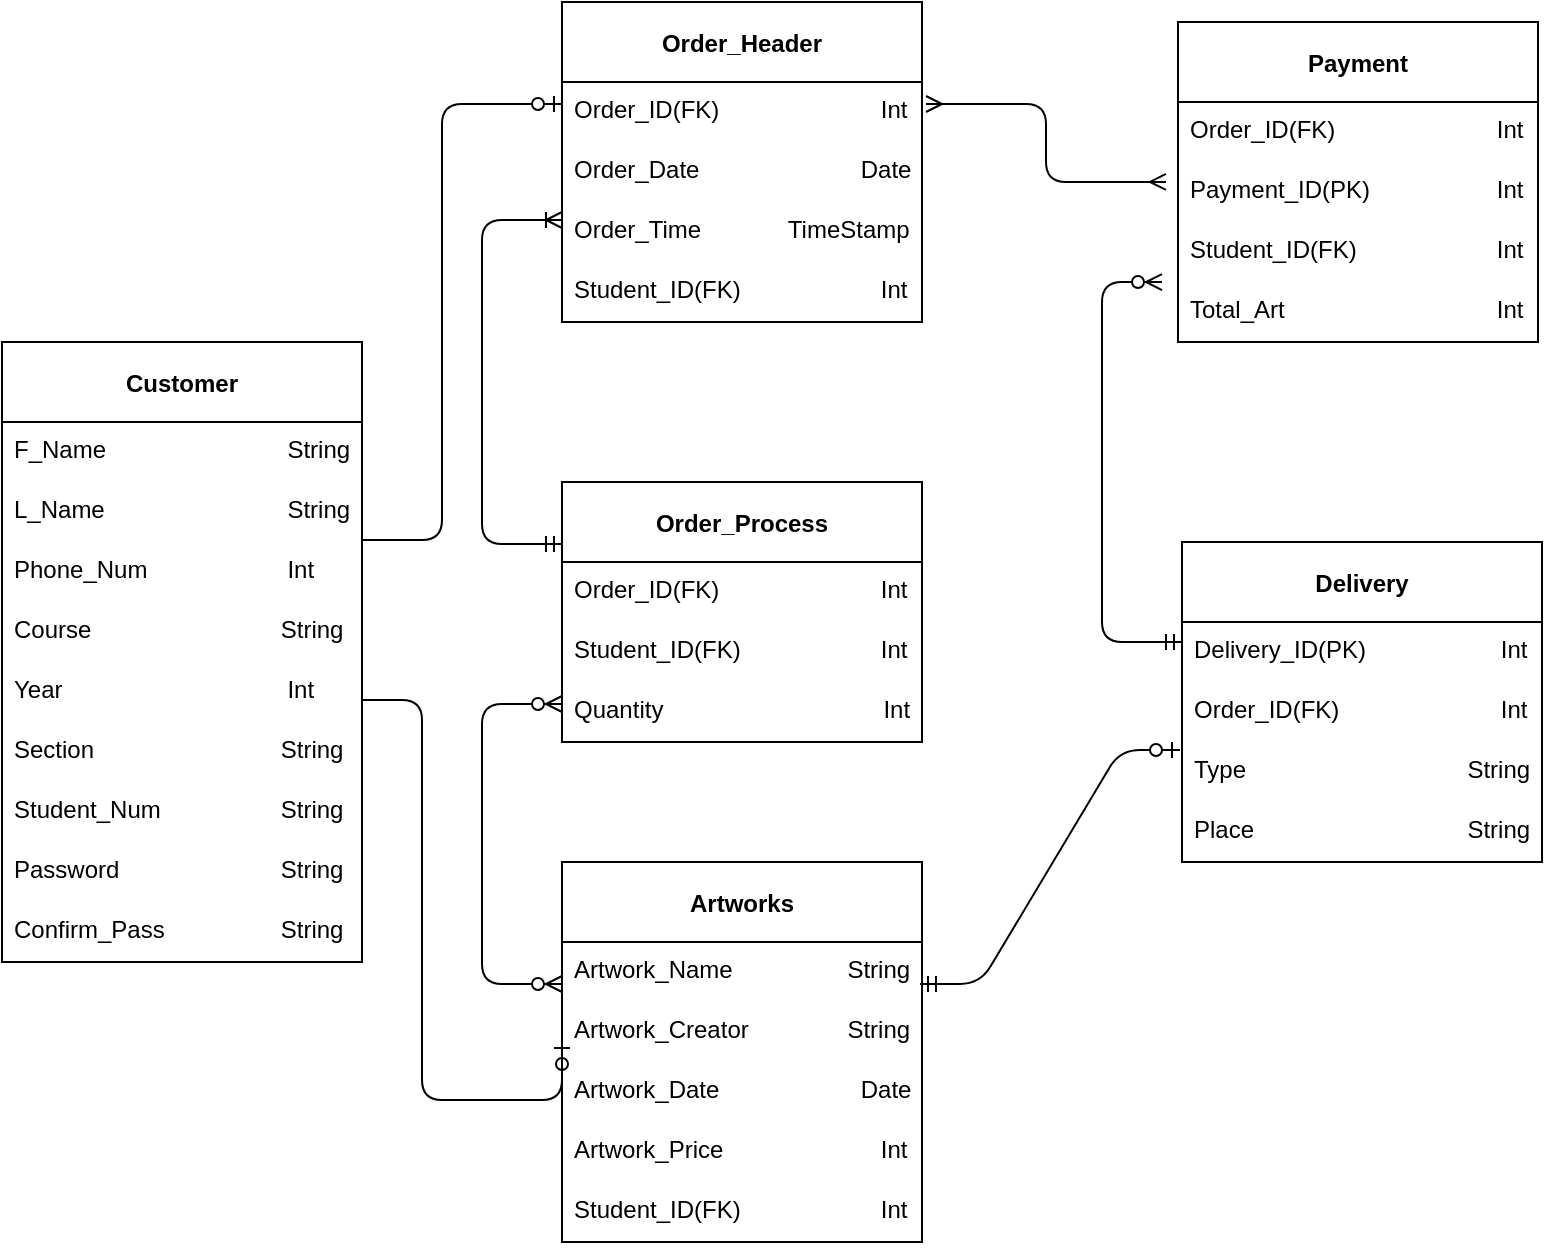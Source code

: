 <mxfile version="26.1.1">
  <diagram name="Page-1" id="e56a1550-8fbb-45ad-956c-1786394a9013">
    <mxGraphModel dx="1176" dy="757" grid="1" gridSize="10" guides="1" tooltips="1" connect="1" arrows="1" fold="1" page="1" pageScale="1" pageWidth="1100" pageHeight="850" background="none" math="0" shadow="0">
      <root>
        <mxCell id="0" />
        <mxCell id="1" parent="0" />
        <mxCell id="2e49270ec7c68f3f-55" value="" style="edgeStyle=orthogonalEdgeStyle;html=1;endArrow=ERoneToMany;startArrow=ERmandOne;labelBackgroundColor=none;fontFamily=Verdana;fontSize=14;entryX=0;entryY=0.5;exitX=0;exitY=0.5;" parent="1" edge="1">
          <mxGeometry width="100" height="100" relative="1" as="geometry">
            <mxPoint x="290.0" y="401" as="sourcePoint" />
            <mxPoint x="290.0" y="239" as="targetPoint" />
            <Array as="points">
              <mxPoint x="250" y="401" />
              <mxPoint x="250" y="239" />
            </Array>
          </mxGeometry>
        </mxCell>
        <mxCell id="2e49270ec7c68f3f-56" value="" style="edgeStyle=orthogonalEdgeStyle;html=1;endArrow=ERzeroToMany;endFill=1;startArrow=ERzeroToMany;labelBackgroundColor=none;fontFamily=Verdana;fontSize=14;entryX=0;entryY=0.5;exitX=0;exitY=0.5;" parent="1" edge="1">
          <mxGeometry width="100" height="100" relative="1" as="geometry">
            <mxPoint x="290.0" y="621" as="sourcePoint" />
            <mxPoint x="290.0" y="481" as="targetPoint" />
            <Array as="points">
              <mxPoint x="250" y="621" />
              <mxPoint x="250" y="481" />
            </Array>
          </mxGeometry>
        </mxCell>
        <mxCell id="2e49270ec7c68f3f-57" value="" style="edgeStyle=orthogonalEdgeStyle;html=1;endArrow=ERmany;startArrow=ERmany;labelBackgroundColor=none;fontFamily=Verdana;fontSize=14;entryX=1;entryY=0.5;exitX=0;exitY=0.383;exitPerimeter=0;" parent="1" edge="1">
          <mxGeometry width="100" height="100" relative="1" as="geometry">
            <mxPoint x="592.0" y="219.958" as="sourcePoint" />
            <mxPoint x="472.0" y="181.0" as="targetPoint" />
            <Array as="points">
              <mxPoint x="532" y="220" />
              <mxPoint x="532" y="181" />
            </Array>
          </mxGeometry>
        </mxCell>
        <mxCell id="2e49270ec7c68f3f-58" value="" style="edgeStyle=orthogonalEdgeStyle;html=1;endArrow=ERzeroToMany;startArrow=ERmandOne;labelBackgroundColor=none;fontFamily=Verdana;fontSize=14;entryX=0;entryY=0.308;entryPerimeter=0;exitX=0;exitY=0.5;" parent="1" edge="1">
          <mxGeometry width="100" height="100" relative="1" as="geometry">
            <mxPoint x="600.0" y="450" as="sourcePoint" />
            <mxPoint x="590.0" y="270.008" as="targetPoint" />
            <Array as="points">
              <mxPoint x="560" y="450" />
              <mxPoint x="560" y="270" />
            </Array>
          </mxGeometry>
        </mxCell>
        <mxCell id="2e49270ec7c68f3f-60" value="" style="edgeStyle=entityRelationEdgeStyle;html=1;endArrow=ERzeroToOne;startArrow=ERmandOne;labelBackgroundColor=none;fontFamily=Verdana;fontSize=14;exitX=1;exitY=0.5;entryX=0;entryY=0.5;" parent="1" edge="1">
          <mxGeometry width="100" height="100" relative="1" as="geometry">
            <mxPoint x="469.0" y="621" as="sourcePoint" />
            <mxPoint x="599.0" y="504" as="targetPoint" />
          </mxGeometry>
        </mxCell>
        <mxCell id="2e49270ec7c68f3f-91" value="" style="edgeStyle=orthogonalEdgeStyle;html=1;endArrow=ERzeroToOne;endFill=1;labelBackgroundColor=none;fontFamily=Verdana;fontSize=14;entryX=0;entryY=0.5;exitX=1;exitY=0.5;" parent="1" edge="1">
          <mxGeometry width="100" height="100" relative="1" as="geometry">
            <mxPoint x="190" y="399" as="sourcePoint" />
            <mxPoint x="290.0" y="181.0" as="targetPoint" />
            <Array as="points">
              <mxPoint x="230" y="399" />
              <mxPoint x="230" y="181" />
            </Array>
          </mxGeometry>
        </mxCell>
        <mxCell id="2e49270ec7c68f3f-92" value="" style="edgeStyle=orthogonalEdgeStyle;html=1;endArrow=ERzeroToOne;endFill=1;labelBackgroundColor=none;fontFamily=Verdana;fontSize=14;entryX=0;entryY=0.5;exitX=1;exitY=0.5;" parent="1" edge="1">
          <mxGeometry width="100" height="100" relative="1" as="geometry">
            <mxPoint x="190" y="479" as="sourcePoint" />
            <mxPoint x="290.0" y="649" as="targetPoint" />
            <Array as="points">
              <mxPoint x="220" y="479" />
              <mxPoint x="220" y="679" />
            </Array>
          </mxGeometry>
        </mxCell>
        <object label="Customer" id="B5asPDkKVnZQ2Ru4OtXu-1">
          <mxCell style="swimlane;childLayout=stackLayout;horizontal=1;startSize=40;horizontalStack=0;resizeParent=1;resizeParentMax=0;resizeLast=0;collapsible=1;marginBottom=0;align=center;" vertex="1" parent="1">
            <mxGeometry x="10" y="300" width="180" height="310" as="geometry" />
          </mxCell>
        </object>
        <mxCell id="B5asPDkKVnZQ2Ru4OtXu-2" value="F_Name&amp;nbsp; &amp;nbsp; &amp;nbsp; &amp;nbsp; &amp;nbsp;&lt;span style=&quot;white-space: pre;&quot;&gt;&#x9;&lt;/span&gt;&lt;span style=&quot;white-space: pre;&quot;&gt;&#x9;&lt;/span&gt;&lt;span style=&quot;white-space: pre;&quot;&gt;&#x9;&lt;/span&gt; String" style="text;strokeColor=none;fillColor=none;spacingLeft=4;spacingRight=4;overflow=hidden;rotatable=0;points=[[0,0.5],[1,0.5]];portConstraint=eastwest;fontSize=12;whiteSpace=wrap;html=1;" vertex="1" parent="B5asPDkKVnZQ2Ru4OtXu-1">
          <mxGeometry y="40" width="180" height="30" as="geometry" />
        </mxCell>
        <mxCell id="B5asPDkKVnZQ2Ru4OtXu-3" value="L_Name&lt;span style=&quot;white-space:pre&quot;&gt;&#x9;&lt;/span&gt;&amp;nbsp; &amp;nbsp; &amp;nbsp; &amp;nbsp;&lt;span style=&quot;white-space: pre;&quot;&gt;&#x9;&lt;/span&gt;&lt;span style=&quot;white-space: pre;&quot;&gt;&#x9;&lt;/span&gt;&lt;span style=&quot;white-space: pre;&quot;&gt;&#x9;&lt;/span&gt; String" style="text;strokeColor=none;fillColor=none;spacingLeft=4;spacingRight=4;overflow=hidden;rotatable=0;points=[[0,0.5],[1,0.5]];portConstraint=eastwest;fontSize=12;whiteSpace=wrap;html=1;" vertex="1" parent="B5asPDkKVnZQ2Ru4OtXu-1">
          <mxGeometry y="70" width="180" height="30" as="geometry" />
        </mxCell>
        <mxCell id="B5asPDkKVnZQ2Ru4OtXu-4" value="&lt;div&gt;Phone_Num&amp;nbsp; &amp;nbsp; &amp;nbsp; &lt;span style=&quot;white-space: pre;&quot;&gt;&#x9;&lt;/span&gt;&lt;span style=&quot;white-space: pre;&quot;&gt;&#x9;&lt;/span&gt;&amp;nbsp;Int&lt;/div&gt;&lt;div&gt;&lt;br&gt;&lt;/div&gt;" style="text;strokeColor=none;fillColor=none;spacingLeft=4;spacingRight=4;overflow=hidden;rotatable=0;points=[[0,0.5],[1,0.5]];portConstraint=eastwest;fontSize=12;whiteSpace=wrap;html=1;" vertex="1" parent="B5asPDkKVnZQ2Ru4OtXu-1">
          <mxGeometry y="100" width="180" height="30" as="geometry" />
        </mxCell>
        <mxCell id="B5asPDkKVnZQ2Ru4OtXu-5" value="&lt;div&gt;Course&amp;nbsp; &amp;nbsp; &amp;nbsp; &amp;nbsp; &amp;nbsp; &lt;span style=&quot;white-space: pre;&quot;&gt;&#x9;&lt;/span&gt;&lt;span style=&quot;white-space: pre;&quot;&gt;&#x9;&lt;/span&gt;&lt;span style=&quot;white-space: pre;&quot;&gt;&#x9;&lt;/span&gt;String&lt;/div&gt;" style="text;strokeColor=none;fillColor=none;spacingLeft=4;spacingRight=4;overflow=hidden;rotatable=0;points=[[0,0.5],[1,0.5]];portConstraint=eastwest;fontSize=12;whiteSpace=wrap;html=1;" vertex="1" parent="B5asPDkKVnZQ2Ru4OtXu-1">
          <mxGeometry y="130" width="180" height="30" as="geometry" />
        </mxCell>
        <mxCell id="B5asPDkKVnZQ2Ru4OtXu-6" value="&lt;div&gt;Year&amp;nbsp; &amp;nbsp; &amp;nbsp; &amp;nbsp; &amp;nbsp; &amp;nbsp;&lt;span style=&quot;white-space: pre;&quot;&gt;&#x9;&lt;/span&gt;&lt;span style=&quot;white-space: pre;&quot;&gt;&#x9;&lt;/span&gt;&lt;span style=&quot;white-space: pre;&quot;&gt;&#x9;&lt;/span&gt; Int&lt;/div&gt;" style="text;strokeColor=none;fillColor=none;spacingLeft=4;spacingRight=4;overflow=hidden;rotatable=0;points=[[0,0.5],[1,0.5]];portConstraint=eastwest;fontSize=12;whiteSpace=wrap;html=1;" vertex="1" parent="B5asPDkKVnZQ2Ru4OtXu-1">
          <mxGeometry y="160" width="180" height="30" as="geometry" />
        </mxCell>
        <mxCell id="B5asPDkKVnZQ2Ru4OtXu-7" value="&lt;div&gt;Section&amp;nbsp; &amp;nbsp; &amp;nbsp; &amp;nbsp; &amp;nbsp;&lt;span style=&quot;white-space: pre;&quot;&gt;&#x9;&lt;/span&gt;&lt;span style=&quot;white-space: pre;&quot;&gt;&#x9;&lt;/span&gt;&lt;span style=&quot;white-space: pre;&quot;&gt;&#x9;&lt;/span&gt;String&lt;/div&gt;" style="text;strokeColor=none;fillColor=none;spacingLeft=4;spacingRight=4;overflow=hidden;rotatable=0;points=[[0,0.5],[1,0.5]];portConstraint=eastwest;fontSize=12;whiteSpace=wrap;html=1;" vertex="1" parent="B5asPDkKVnZQ2Ru4OtXu-1">
          <mxGeometry y="190" width="180" height="30" as="geometry" />
        </mxCell>
        <mxCell id="B5asPDkKVnZQ2Ru4OtXu-8" value="&lt;div&gt;Student_Num&amp;nbsp; &amp;nbsp; &amp;nbsp;&lt;span style=&quot;white-space: pre;&quot;&gt;&#x9;&lt;/span&gt;&lt;span style=&quot;white-space: pre;&quot;&gt;&#x9;&lt;/span&gt;String&lt;/div&gt;" style="text;strokeColor=none;fillColor=none;spacingLeft=4;spacingRight=4;overflow=hidden;rotatable=0;points=[[0,0.5],[1,0.5]];portConstraint=eastwest;fontSize=12;whiteSpace=wrap;html=1;" vertex="1" parent="B5asPDkKVnZQ2Ru4OtXu-1">
          <mxGeometry y="220" width="180" height="30" as="geometry" />
        </mxCell>
        <mxCell id="B5asPDkKVnZQ2Ru4OtXu-9" value="&lt;div&gt;Password&amp;nbsp; &amp;nbsp; &amp;nbsp; &amp;nbsp; &lt;span style=&quot;white-space: pre;&quot;&gt;&#x9;&lt;/span&gt;&lt;span style=&quot;white-space: pre;&quot;&gt;&#x9;&lt;/span&gt;String&lt;/div&gt;" style="text;strokeColor=none;fillColor=none;spacingLeft=4;spacingRight=4;overflow=hidden;rotatable=0;points=[[0,0.5],[1,0.5]];portConstraint=eastwest;fontSize=12;whiteSpace=wrap;html=1;" vertex="1" parent="B5asPDkKVnZQ2Ru4OtXu-1">
          <mxGeometry y="250" width="180" height="30" as="geometry" />
        </mxCell>
        <mxCell id="B5asPDkKVnZQ2Ru4OtXu-10" value="&lt;div&gt;Confirm_Pass&amp;nbsp; &amp;nbsp; &lt;span style=&quot;white-space: pre;&quot;&gt;&#x9;&lt;/span&gt;&lt;span style=&quot;white-space: pre;&quot;&gt;&#x9;&lt;/span&gt;String&lt;/div&gt;" style="text;strokeColor=none;fillColor=none;spacingLeft=4;spacingRight=4;overflow=hidden;rotatable=0;points=[[0,0.5],[1,0.5]];portConstraint=eastwest;fontSize=12;whiteSpace=wrap;html=1;" vertex="1" parent="B5asPDkKVnZQ2Ru4OtXu-1">
          <mxGeometry y="280" width="180" height="30" as="geometry" />
        </mxCell>
        <object label="Order_Header" id="B5asPDkKVnZQ2Ru4OtXu-14">
          <mxCell style="swimlane;childLayout=stackLayout;horizontal=1;startSize=40;horizontalStack=0;resizeParent=1;resizeParentMax=0;resizeLast=0;collapsible=1;marginBottom=0;align=center;" vertex="1" parent="1">
            <mxGeometry x="290" y="130" width="180" height="160" as="geometry" />
          </mxCell>
        </object>
        <mxCell id="B5asPDkKVnZQ2Ru4OtXu-15" value="Order_ID(FK)&amp;nbsp; &amp;nbsp; &lt;span style=&quot;white-space: pre;&quot;&gt;&#x9;&lt;/span&gt;&lt;span style=&quot;white-space: pre;&quot;&gt;&#x9;&lt;/span&gt;&amp;nbsp; &amp;nbsp; &amp;nbsp; Int" style="text;strokeColor=none;fillColor=none;spacingLeft=4;spacingRight=4;overflow=hidden;rotatable=0;points=[[0,0.5],[1,0.5]];portConstraint=eastwest;fontSize=12;whiteSpace=wrap;html=1;" vertex="1" parent="B5asPDkKVnZQ2Ru4OtXu-14">
          <mxGeometry y="40" width="180" height="30" as="geometry" />
        </mxCell>
        <mxCell id="B5asPDkKVnZQ2Ru4OtXu-16" value="Order_Date&amp;nbsp; &amp;nbsp; &amp;nbsp; &amp;nbsp; &amp;nbsp; &amp;nbsp; &lt;span style=&quot;white-space: pre;&quot;&gt;&#x9;&lt;/span&gt;&lt;span style=&quot;white-space: pre;&quot;&gt;&#x9;&lt;/span&gt;&amp;nbsp; &amp;nbsp;Date" style="text;strokeColor=none;fillColor=none;spacingLeft=4;spacingRight=4;overflow=hidden;rotatable=0;points=[[0,0.5],[1,0.5]];portConstraint=eastwest;fontSize=12;whiteSpace=wrap;html=1;" vertex="1" parent="B5asPDkKVnZQ2Ru4OtXu-14">
          <mxGeometry y="70" width="180" height="30" as="geometry" />
        </mxCell>
        <mxCell id="B5asPDkKVnZQ2Ru4OtXu-17" value="&lt;div&gt;Order_Time&amp;nbsp; &amp;nbsp; &amp;nbsp; &amp;nbsp; &amp;nbsp; &amp;nbsp; &amp;nbsp;TimeStamp&lt;/div&gt;" style="text;strokeColor=none;fillColor=none;spacingLeft=4;spacingRight=4;overflow=hidden;rotatable=0;points=[[0,0.5],[1,0.5]];portConstraint=eastwest;fontSize=12;whiteSpace=wrap;html=1;" vertex="1" parent="B5asPDkKVnZQ2Ru4OtXu-14">
          <mxGeometry y="100" width="180" height="30" as="geometry" />
        </mxCell>
        <mxCell id="B5asPDkKVnZQ2Ru4OtXu-18" value="Student_ID(FK)&amp;nbsp; &amp;nbsp; &amp;nbsp; &amp;nbsp;&lt;span style=&quot;white-space: pre;&quot;&gt;&#x9;&lt;/span&gt;&amp;nbsp; &amp;nbsp; &amp;nbsp; Int" style="text;strokeColor=none;fillColor=none;spacingLeft=4;spacingRight=4;overflow=hidden;rotatable=0;points=[[0,0.5],[1,0.5]];portConstraint=eastwest;fontSize=12;whiteSpace=wrap;html=1;" vertex="1" parent="B5asPDkKVnZQ2Ru4OtXu-14">
          <mxGeometry y="130" width="180" height="30" as="geometry" />
        </mxCell>
        <object label="Order_Process" id="B5asPDkKVnZQ2Ru4OtXu-26">
          <mxCell style="swimlane;childLayout=stackLayout;horizontal=1;startSize=40;horizontalStack=0;resizeParent=1;resizeParentMax=0;resizeLast=0;collapsible=1;marginBottom=0;align=center;" vertex="1" parent="1">
            <mxGeometry x="290" y="370" width="180" height="130" as="geometry" />
          </mxCell>
        </object>
        <mxCell id="B5asPDkKVnZQ2Ru4OtXu-27" value="Order_ID(FK)&amp;nbsp; &amp;nbsp; &lt;span style=&quot;white-space: pre;&quot;&gt;&#x9;&lt;span style=&quot;white-space: pre;&quot;&gt;&#x9;&lt;/span&gt; &lt;/span&gt;&amp;nbsp; &amp;nbsp; &amp;nbsp;Int" style="text;strokeColor=none;fillColor=none;spacingLeft=4;spacingRight=4;overflow=hidden;rotatable=0;points=[[0,0.5],[1,0.5]];portConstraint=eastwest;fontSize=12;whiteSpace=wrap;html=1;" vertex="1" parent="B5asPDkKVnZQ2Ru4OtXu-26">
          <mxGeometry y="40" width="180" height="30" as="geometry" />
        </mxCell>
        <mxCell id="B5asPDkKVnZQ2Ru4OtXu-28" value="Student_ID(FK)&amp;nbsp; &amp;nbsp; &amp;nbsp; &amp;nbsp; &amp;nbsp; &amp;nbsp; &amp;nbsp; &amp;nbsp; &amp;nbsp; &amp;nbsp; &amp;nbsp;Int" style="text;strokeColor=none;fillColor=none;spacingLeft=4;spacingRight=4;overflow=hidden;rotatable=0;points=[[0,0.5],[1,0.5]];portConstraint=eastwest;fontSize=12;whiteSpace=wrap;html=1;" vertex="1" parent="B5asPDkKVnZQ2Ru4OtXu-26">
          <mxGeometry y="70" width="180" height="30" as="geometry" />
        </mxCell>
        <mxCell id="B5asPDkKVnZQ2Ru4OtXu-29" value="&lt;div&gt;Quantity&amp;nbsp; &amp;nbsp; &amp;nbsp; &amp;nbsp; &amp;nbsp; &amp;nbsp; &amp;nbsp; &amp;nbsp; &amp;nbsp; &amp;nbsp; &amp;nbsp; &amp;nbsp; &amp;nbsp; &amp;nbsp; &amp;nbsp; &amp;nbsp; &amp;nbsp;Int&lt;/div&gt;" style="text;strokeColor=none;fillColor=none;spacingLeft=4;spacingRight=4;overflow=hidden;rotatable=0;points=[[0,0.5],[1,0.5]];portConstraint=eastwest;fontSize=12;whiteSpace=wrap;html=1;" vertex="1" parent="B5asPDkKVnZQ2Ru4OtXu-26">
          <mxGeometry y="100" width="180" height="30" as="geometry" />
        </mxCell>
        <object label="Artworks" id="B5asPDkKVnZQ2Ru4OtXu-31">
          <mxCell style="swimlane;childLayout=stackLayout;horizontal=1;startSize=40;horizontalStack=0;resizeParent=1;resizeParentMax=0;resizeLast=0;collapsible=1;marginBottom=0;align=center;" vertex="1" parent="1">
            <mxGeometry x="290" y="560" width="180" height="190" as="geometry" />
          </mxCell>
        </object>
        <mxCell id="B5asPDkKVnZQ2Ru4OtXu-32" value="Artwork_Name&amp;nbsp; &amp;nbsp; &amp;nbsp; &lt;span style=&quot;white-space: pre;&quot;&gt;&#x9;&lt;/span&gt;&lt;span style=&quot;white-space: pre;&quot;&gt;&#x9;&lt;/span&gt;&amp;nbsp;String" style="text;strokeColor=none;fillColor=none;spacingLeft=4;spacingRight=4;overflow=hidden;rotatable=0;points=[[0,0.5],[1,0.5]];portConstraint=eastwest;fontSize=12;whiteSpace=wrap;html=1;" vertex="1" parent="B5asPDkKVnZQ2Ru4OtXu-31">
          <mxGeometry y="40" width="180" height="30" as="geometry" />
        </mxCell>
        <mxCell id="B5asPDkKVnZQ2Ru4OtXu-33" value="Artwork_Creator &lt;span style=&quot;white-space: pre;&quot;&gt;&#x9;&lt;/span&gt;&amp;nbsp; &amp;nbsp; &amp;nbsp; &amp;nbsp; &amp;nbsp;String" style="text;strokeColor=none;fillColor=none;spacingLeft=4;spacingRight=4;overflow=hidden;rotatable=0;points=[[0,0.5],[1,0.5]];portConstraint=eastwest;fontSize=12;whiteSpace=wrap;html=1;" vertex="1" parent="B5asPDkKVnZQ2Ru4OtXu-31">
          <mxGeometry y="70" width="180" height="30" as="geometry" />
        </mxCell>
        <mxCell id="B5asPDkKVnZQ2Ru4OtXu-34" value="&lt;div&gt;Artwork_Date&amp;nbsp; &amp;nbsp;&lt;span style=&quot;white-space: pre;&quot;&gt;&#x9;&lt;/span&gt;&lt;span style=&quot;white-space: pre;&quot;&gt;&#x9;&lt;/span&gt;&amp;nbsp; &amp;nbsp;Date&lt;/div&gt;" style="text;strokeColor=none;fillColor=none;spacingLeft=4;spacingRight=4;overflow=hidden;rotatable=0;points=[[0,0.5],[1,0.5]];portConstraint=eastwest;fontSize=12;whiteSpace=wrap;html=1;" vertex="1" parent="B5asPDkKVnZQ2Ru4OtXu-31">
          <mxGeometry y="100" width="180" height="30" as="geometry" />
        </mxCell>
        <mxCell id="B5asPDkKVnZQ2Ru4OtXu-35" value="Artwork_Price&amp;nbsp; &amp;nbsp;&lt;span style=&quot;white-space: pre;&quot;&gt;&#x9;&lt;/span&gt;&lt;span style=&quot;white-space: pre;&quot;&gt;&#x9;&lt;/span&gt;&amp;nbsp; &amp;nbsp; &amp;nbsp; Int" style="text;strokeColor=none;fillColor=none;spacingLeft=4;spacingRight=4;overflow=hidden;rotatable=0;points=[[0,0.5],[1,0.5]];portConstraint=eastwest;fontSize=12;whiteSpace=wrap;html=1;" vertex="1" parent="B5asPDkKVnZQ2Ru4OtXu-31">
          <mxGeometry y="130" width="180" height="30" as="geometry" />
        </mxCell>
        <mxCell id="B5asPDkKVnZQ2Ru4OtXu-36" value="Student_ID(FK)&amp;nbsp; &amp;nbsp;&lt;span style=&quot;white-space: pre;&quot;&gt;&#x9;&lt;/span&gt;&lt;span style=&quot;white-space: pre;&quot;&gt;&#x9;&lt;/span&gt;&amp;nbsp; &amp;nbsp; &amp;nbsp; Int" style="text;strokeColor=none;fillColor=none;spacingLeft=4;spacingRight=4;overflow=hidden;rotatable=0;points=[[0,0.5],[1,0.5]];portConstraint=eastwest;fontSize=12;whiteSpace=wrap;html=1;" vertex="1" parent="B5asPDkKVnZQ2Ru4OtXu-31">
          <mxGeometry y="160" width="180" height="30" as="geometry" />
        </mxCell>
        <object label="Delivery" id="B5asPDkKVnZQ2Ru4OtXu-37">
          <mxCell style="swimlane;childLayout=stackLayout;horizontal=1;startSize=40;horizontalStack=0;resizeParent=1;resizeParentMax=0;resizeLast=0;collapsible=1;marginBottom=0;align=center;" vertex="1" parent="1">
            <mxGeometry x="600" y="400" width="180" height="160" as="geometry" />
          </mxCell>
        </object>
        <mxCell id="B5asPDkKVnZQ2Ru4OtXu-38" value="Delivery_ID(PK) &lt;span style=&quot;white-space: pre;&quot;&gt;&#x9;&lt;/span&gt;&lt;span style=&quot;white-space: pre;&quot;&gt;&#x9;&lt;/span&gt;&amp;nbsp; &amp;nbsp; &amp;nbsp; Int" style="text;strokeColor=none;fillColor=none;spacingLeft=4;spacingRight=4;overflow=hidden;rotatable=0;points=[[0,0.5],[1,0.5]];portConstraint=eastwest;fontSize=12;whiteSpace=wrap;html=1;" vertex="1" parent="B5asPDkKVnZQ2Ru4OtXu-37">
          <mxGeometry y="40" width="180" height="30" as="geometry" />
        </mxCell>
        <mxCell id="B5asPDkKVnZQ2Ru4OtXu-39" value="Order_ID(FK)&amp;nbsp; &amp;nbsp; &amp;nbsp;&lt;span style=&quot;white-space: pre;&quot;&gt;&#x9;&lt;/span&gt;&lt;span style=&quot;white-space: pre;&quot;&gt;&#x9;&lt;/span&gt;&amp;nbsp; &amp;nbsp; &amp;nbsp; Int" style="text;strokeColor=none;fillColor=none;spacingLeft=4;spacingRight=4;overflow=hidden;rotatable=0;points=[[0,0.5],[1,0.5]];portConstraint=eastwest;fontSize=12;whiteSpace=wrap;html=1;" vertex="1" parent="B5asPDkKVnZQ2Ru4OtXu-37">
          <mxGeometry y="70" width="180" height="30" as="geometry" />
        </mxCell>
        <mxCell id="B5asPDkKVnZQ2Ru4OtXu-40" value="&lt;div&gt;Type&amp;nbsp; &amp;nbsp; &amp;nbsp; &amp;nbsp; &amp;nbsp; &amp;nbsp; &lt;span style=&quot;white-space: pre;&quot;&gt;&#x9;&lt;/span&gt;&lt;span style=&quot;white-space: pre;&quot;&gt;&#x9;&lt;/span&gt;&lt;span style=&quot;white-space: pre;&quot;&gt;&#x9;&lt;/span&gt;&amp;nbsp;String&lt;/div&gt;" style="text;strokeColor=none;fillColor=none;spacingLeft=4;spacingRight=4;overflow=hidden;rotatable=0;points=[[0,0.5],[1,0.5]];portConstraint=eastwest;fontSize=12;whiteSpace=wrap;html=1;" vertex="1" parent="B5asPDkKVnZQ2Ru4OtXu-37">
          <mxGeometry y="100" width="180" height="30" as="geometry" />
        </mxCell>
        <mxCell id="B5asPDkKVnZQ2Ru4OtXu-41" value="Place&amp;nbsp; &amp;nbsp; &amp;nbsp; &amp;nbsp; &amp;nbsp; &amp;nbsp; &lt;span style=&quot;white-space: pre;&quot;&gt;&#x9;&lt;/span&gt;&lt;span style=&quot;white-space: pre;&quot;&gt;&#x9;&lt;/span&gt;&lt;span style=&quot;white-space: pre;&quot;&gt;&#x9;&lt;/span&gt;&amp;nbsp;String" style="text;strokeColor=none;fillColor=none;spacingLeft=4;spacingRight=4;overflow=hidden;rotatable=0;points=[[0,0.5],[1,0.5]];portConstraint=eastwest;fontSize=12;whiteSpace=wrap;html=1;" vertex="1" parent="B5asPDkKVnZQ2Ru4OtXu-37">
          <mxGeometry y="130" width="180" height="30" as="geometry" />
        </mxCell>
        <object label="Payment" id="B5asPDkKVnZQ2Ru4OtXu-43">
          <mxCell style="swimlane;childLayout=stackLayout;horizontal=1;startSize=40;horizontalStack=0;resizeParent=1;resizeParentMax=0;resizeLast=0;collapsible=1;marginBottom=0;align=center;" vertex="1" parent="1">
            <mxGeometry x="598" y="140" width="180" height="160" as="geometry" />
          </mxCell>
        </object>
        <mxCell id="B5asPDkKVnZQ2Ru4OtXu-44" value="Order_ID(FK)&amp;nbsp; &amp;nbsp; &amp;nbsp;&lt;span style=&quot;white-space: pre;&quot;&gt;&#x9;&lt;/span&gt;&lt;span style=&quot;white-space: pre;&quot;&gt;&#x9;&lt;/span&gt;&amp;nbsp; &amp;nbsp; &amp;nbsp; Int" style="text;strokeColor=none;fillColor=none;spacingLeft=4;spacingRight=4;overflow=hidden;rotatable=0;points=[[0,0.5],[1,0.5]];portConstraint=eastwest;fontSize=12;whiteSpace=wrap;html=1;" vertex="1" parent="B5asPDkKVnZQ2Ru4OtXu-43">
          <mxGeometry y="40" width="180" height="30" as="geometry" />
        </mxCell>
        <mxCell id="B5asPDkKVnZQ2Ru4OtXu-45" value="Payment_ID(PK)&amp;nbsp; &amp;nbsp;&lt;span style=&quot;white-space: pre;&quot;&gt;&#x9;&lt;/span&gt;&lt;span style=&quot;white-space: pre;&quot;&gt;&#x9;&lt;/span&gt;&amp;nbsp; &amp;nbsp; &amp;nbsp; Int" style="text;strokeColor=none;fillColor=none;spacingLeft=4;spacingRight=4;overflow=hidden;rotatable=0;points=[[0,0.5],[1,0.5]];portConstraint=eastwest;fontSize=12;whiteSpace=wrap;html=1;" vertex="1" parent="B5asPDkKVnZQ2Ru4OtXu-43">
          <mxGeometry y="70" width="180" height="30" as="geometry" />
        </mxCell>
        <mxCell id="B5asPDkKVnZQ2Ru4OtXu-46" value="&lt;div&gt;Student_ID(FK)&amp;nbsp; &lt;span style=&quot;white-space: pre;&quot;&gt;&#x9;&lt;/span&gt;&lt;span style=&quot;white-space: pre;&quot;&gt;&#x9;&lt;/span&gt;&amp;nbsp; &amp;nbsp; &amp;nbsp; Int&lt;/div&gt;" style="text;strokeColor=none;fillColor=none;spacingLeft=4;spacingRight=4;overflow=hidden;rotatable=0;points=[[0,0.5],[1,0.5]];portConstraint=eastwest;fontSize=12;whiteSpace=wrap;html=1;" vertex="1" parent="B5asPDkKVnZQ2Ru4OtXu-43">
          <mxGeometry y="100" width="180" height="30" as="geometry" />
        </mxCell>
        <mxCell id="B5asPDkKVnZQ2Ru4OtXu-47" value="Total_Art&amp;nbsp; &amp;nbsp; &amp;nbsp; &amp;nbsp;&lt;span style=&quot;white-space: pre;&quot;&gt;&#x9;&lt;/span&gt;&lt;span style=&quot;white-space: pre;&quot;&gt;&#x9;&lt;/span&gt;&lt;span style=&quot;white-space: pre;&quot;&gt;&#x9;&lt;/span&gt;&amp;nbsp; &amp;nbsp; &amp;nbsp; Int" style="text;strokeColor=none;fillColor=none;spacingLeft=4;spacingRight=4;overflow=hidden;rotatable=0;points=[[0,0.5],[1,0.5]];portConstraint=eastwest;fontSize=12;whiteSpace=wrap;html=1;" vertex="1" parent="B5asPDkKVnZQ2Ru4OtXu-43">
          <mxGeometry y="130" width="180" height="30" as="geometry" />
        </mxCell>
      </root>
    </mxGraphModel>
  </diagram>
</mxfile>
